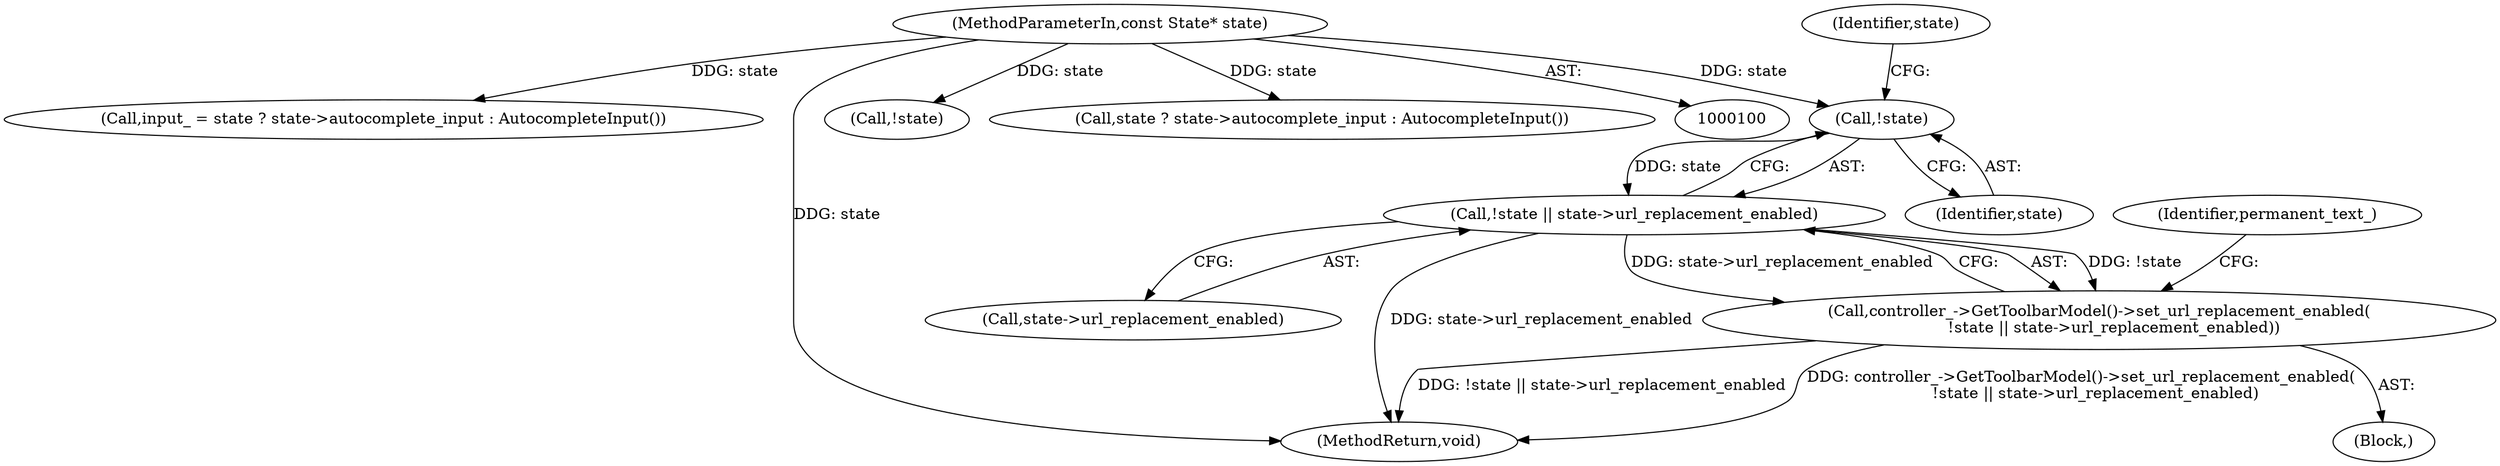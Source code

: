 digraph "1_Chrome_c2364e0ce42878a2177c6f4cf7adb3c715b777c1@del" {
"1000105" [label="(Call,!state)"];
"1000101" [label="(MethodParameterIn,const State* state)"];
"1000104" [label="(Call,!state || state->url_replacement_enabled)"];
"1000103" [label="(Call,controller_->GetToolbarModel()->set_url_replacement_enabled(\n      !state || state->url_replacement_enabled))"];
"1000106" [label="(Identifier,state)"];
"1000104" [label="(Call,!state || state->url_replacement_enabled)"];
"1000114" [label="(Call,input_ = state ? state->autocomplete_input : AutocompleteInput())"];
"1000107" [label="(Call,state->url_replacement_enabled)"];
"1000164" [label="(MethodReturn,void)"];
"1000105" [label="(Call,!state)"];
"1000123" [label="(Call,!state)"];
"1000102" [label="(Block,)"];
"1000111" [label="(Identifier,permanent_text_)"];
"1000101" [label="(MethodParameterIn,const State* state)"];
"1000103" [label="(Call,controller_->GetToolbarModel()->set_url_replacement_enabled(\n      !state || state->url_replacement_enabled))"];
"1000116" [label="(Call,state ? state->autocomplete_input : AutocompleteInput())"];
"1000108" [label="(Identifier,state)"];
"1000105" -> "1000104"  [label="AST: "];
"1000105" -> "1000106"  [label="CFG: "];
"1000106" -> "1000105"  [label="AST: "];
"1000108" -> "1000105"  [label="CFG: "];
"1000104" -> "1000105"  [label="CFG: "];
"1000105" -> "1000104"  [label="DDG: state"];
"1000101" -> "1000105"  [label="DDG: state"];
"1000101" -> "1000100"  [label="AST: "];
"1000101" -> "1000164"  [label="DDG: state"];
"1000101" -> "1000114"  [label="DDG: state"];
"1000101" -> "1000116"  [label="DDG: state"];
"1000101" -> "1000123"  [label="DDG: state"];
"1000104" -> "1000103"  [label="AST: "];
"1000104" -> "1000107"  [label="CFG: "];
"1000107" -> "1000104"  [label="AST: "];
"1000103" -> "1000104"  [label="CFG: "];
"1000104" -> "1000164"  [label="DDG: state->url_replacement_enabled"];
"1000104" -> "1000103"  [label="DDG: !state"];
"1000104" -> "1000103"  [label="DDG: state->url_replacement_enabled"];
"1000103" -> "1000102"  [label="AST: "];
"1000111" -> "1000103"  [label="CFG: "];
"1000103" -> "1000164"  [label="DDG: !state || state->url_replacement_enabled"];
"1000103" -> "1000164"  [label="DDG: controller_->GetToolbarModel()->set_url_replacement_enabled(\n      !state || state->url_replacement_enabled)"];
}
